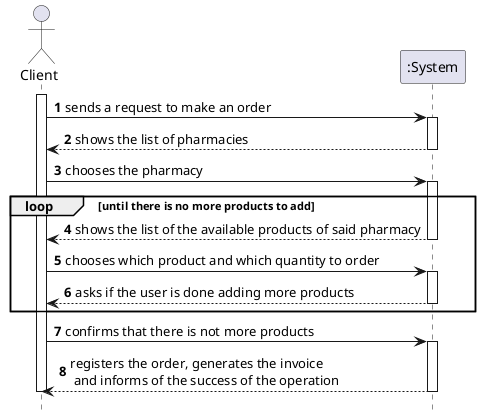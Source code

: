 @startuml
autonumber
hide footbox

actor "Client" as CL
participant ":System" as SYST

activate CL

CL -> SYST : sends a request to make an order
activate SYST
SYST --> CL : shows the list of pharmacies
deactivate SYST

CL -> SYST : chooses the pharmacy
activate SYST
loop until there is no more products to add
SYST --> CL : shows the list of the available products of said pharmacy
deactivate SYST

CL -> SYST : chooses which product and which quantity to order
activate SYST
SYST --> CL : asks if the user is done adding more products
deactivate SYST
end

CL -> SYST : confirms that there is not more products
activate SYST

SYST --> CL : registers the order, generates the invoice\n and informs of the success of the operation

deactivate SYST

deactivate CL

@enduml